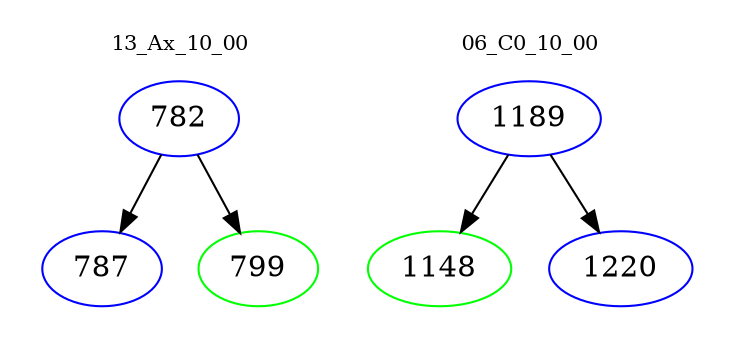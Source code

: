 digraph{
subgraph cluster_0 {
color = white
label = "13_Ax_10_00";
fontsize=10;
T0_782 [label="782", color="blue"]
T0_782 -> T0_787 [color="black"]
T0_787 [label="787", color="blue"]
T0_782 -> T0_799 [color="black"]
T0_799 [label="799", color="green"]
}
subgraph cluster_1 {
color = white
label = "06_C0_10_00";
fontsize=10;
T1_1189 [label="1189", color="blue"]
T1_1189 -> T1_1148 [color="black"]
T1_1148 [label="1148", color="green"]
T1_1189 -> T1_1220 [color="black"]
T1_1220 [label="1220", color="blue"]
}
}
